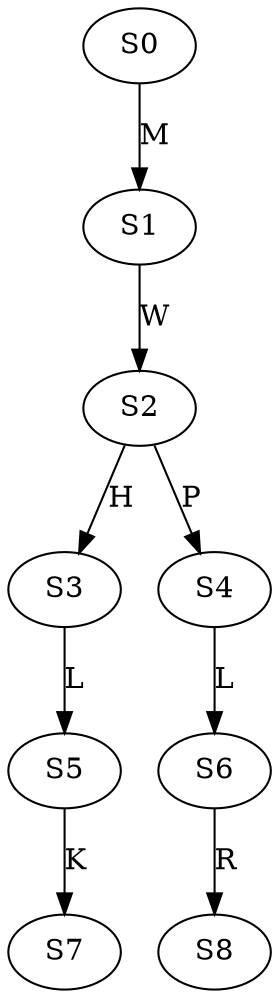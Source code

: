 strict digraph  {
	S0 -> S1 [ label = M ];
	S1 -> S2 [ label = W ];
	S2 -> S3 [ label = H ];
	S2 -> S4 [ label = P ];
	S3 -> S5 [ label = L ];
	S4 -> S6 [ label = L ];
	S5 -> S7 [ label = K ];
	S6 -> S8 [ label = R ];
}
